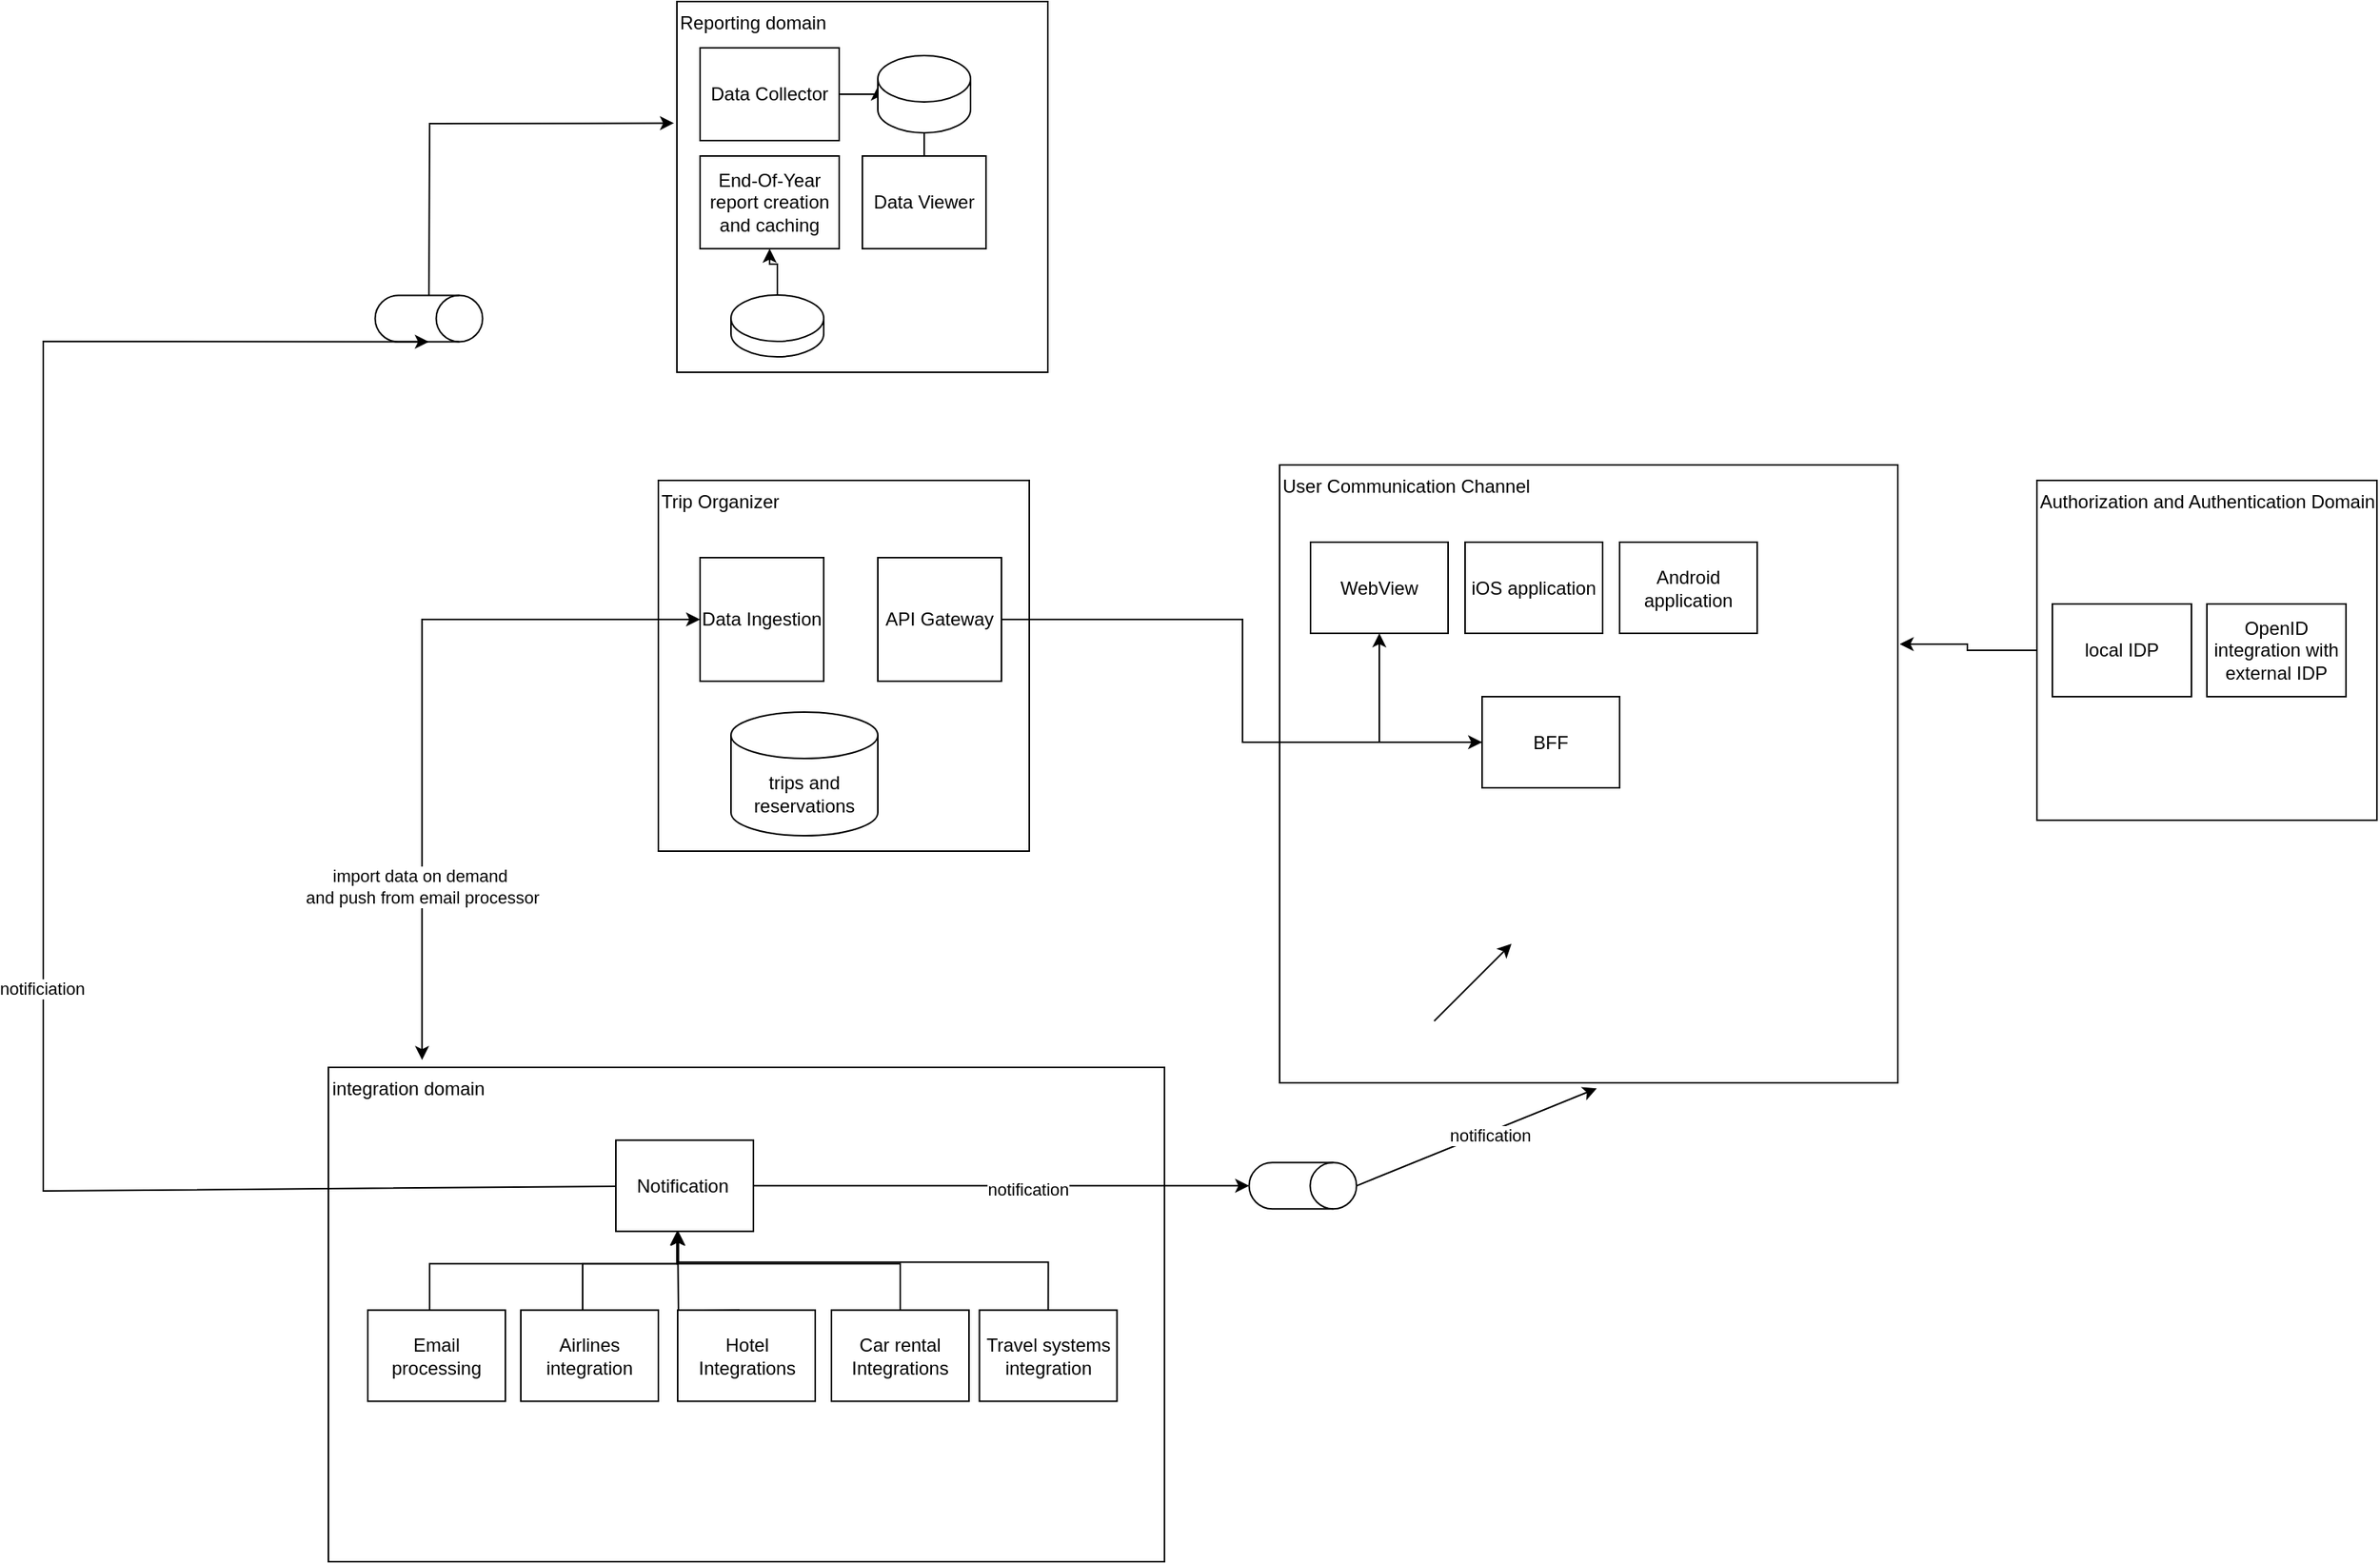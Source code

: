 <mxfile version="21.7.5" type="github">
  <diagram name="Page-1" id="4__O-zO-mo1P6IQbboc_">
    <mxGraphModel dx="2963" dy="1643" grid="1" gridSize="10" guides="1" tooltips="1" connect="1" arrows="1" fold="1" page="1" pageScale="1" pageWidth="850" pageHeight="1100" math="0" shadow="0">
      <root>
        <mxCell id="0" />
        <mxCell id="1" parent="0" />
        <mxCell id="4IMUNL5szZFA0a5O7ddQ-70" style="edgeStyle=orthogonalEdgeStyle;rounded=0;orthogonalLoop=1;jettySize=auto;html=1;exitX=0;exitY=0.5;exitDx=0;exitDy=0;entryX=1.003;entryY=0.29;entryDx=0;entryDy=0;entryPerimeter=0;" edge="1" parent="1" source="4IMUNL5szZFA0a5O7ddQ-2" target="4IMUNL5szZFA0a5O7ddQ-12">
          <mxGeometry relative="1" as="geometry" />
        </mxCell>
        <mxCell id="4IMUNL5szZFA0a5O7ddQ-2" value="Authorization and Authentication Domain" style="whiteSpace=wrap;html=1;aspect=fixed;align=left;verticalAlign=top;" vertex="1" parent="1">
          <mxGeometry x="1640" y="550" width="220" height="220" as="geometry" />
        </mxCell>
        <mxCell id="4IMUNL5szZFA0a5O7ddQ-4" value="Reporting domain" style="whiteSpace=wrap;html=1;aspect=fixed;align=left;verticalAlign=top;" vertex="1" parent="1">
          <mxGeometry x="760" y="240" width="240" height="240" as="geometry" />
        </mxCell>
        <mxCell id="4IMUNL5szZFA0a5O7ddQ-5" value="local IDP" style="rounded=0;whiteSpace=wrap;html=1;" vertex="1" parent="1">
          <mxGeometry x="1650" y="630" width="90" height="60" as="geometry" />
        </mxCell>
        <mxCell id="4IMUNL5szZFA0a5O7ddQ-6" value="OpenID integration with external IDP" style="rounded=0;whiteSpace=wrap;html=1;" vertex="1" parent="1">
          <mxGeometry x="1750" y="630" width="90" height="60" as="geometry" />
        </mxCell>
        <mxCell id="4IMUNL5szZFA0a5O7ddQ-61" style="edgeStyle=orthogonalEdgeStyle;rounded=0;orthogonalLoop=1;jettySize=auto;html=1;exitX=1;exitY=0.5;exitDx=0;exitDy=0;entryX=0;entryY=0;entryDx=0;entryDy=20;entryPerimeter=0;" edge="1" parent="1" source="4IMUNL5szZFA0a5O7ddQ-8" target="4IMUNL5szZFA0a5O7ddQ-59">
          <mxGeometry relative="1" as="geometry" />
        </mxCell>
        <mxCell id="4IMUNL5szZFA0a5O7ddQ-8" value="Data Collector" style="rounded=0;whiteSpace=wrap;html=1;" vertex="1" parent="1">
          <mxGeometry x="775" y="270" width="90" height="60" as="geometry" />
        </mxCell>
        <mxCell id="4IMUNL5szZFA0a5O7ddQ-10" value="" style="endArrow=classic;html=1;rounded=0;entryX=-0.008;entryY=0.328;entryDx=0;entryDy=0;entryPerimeter=0;" edge="1" parent="1" source="4IMUNL5szZFA0a5O7ddQ-32" target="4IMUNL5szZFA0a5O7ddQ-4">
          <mxGeometry width="50" height="50" relative="1" as="geometry">
            <mxPoint x="600" y="610" as="sourcePoint" />
            <mxPoint x="650" y="560" as="targetPoint" />
            <Array as="points">
              <mxPoint x="600" y="319" />
            </Array>
          </mxGeometry>
        </mxCell>
        <mxCell id="4IMUNL5szZFA0a5O7ddQ-11" value="Trip Organizer" style="whiteSpace=wrap;html=1;aspect=fixed;align=left;verticalAlign=top;" vertex="1" parent="1">
          <mxGeometry x="748" y="550" width="240" height="240" as="geometry" />
        </mxCell>
        <mxCell id="4IMUNL5szZFA0a5O7ddQ-12" value="User Communication Channel" style="whiteSpace=wrap;html=1;aspect=fixed;align=left;verticalAlign=top;" vertex="1" parent="1">
          <mxGeometry x="1150" y="540" width="400" height="400" as="geometry" />
        </mxCell>
        <mxCell id="4IMUNL5szZFA0a5O7ddQ-13" value="WebView" style="rounded=0;whiteSpace=wrap;html=1;" vertex="1" parent="1">
          <mxGeometry x="1170" y="590" width="89" height="59" as="geometry" />
        </mxCell>
        <mxCell id="4IMUNL5szZFA0a5O7ddQ-14" value="iOS application" style="rounded=0;whiteSpace=wrap;html=1;" vertex="1" parent="1">
          <mxGeometry x="1270" y="590" width="89" height="59" as="geometry" />
        </mxCell>
        <mxCell id="4IMUNL5szZFA0a5O7ddQ-16" value="Android application" style="rounded=0;whiteSpace=wrap;html=1;" vertex="1" parent="1">
          <mxGeometry x="1370" y="590" width="89" height="59" as="geometry" />
        </mxCell>
        <mxCell id="4IMUNL5szZFA0a5O7ddQ-50" style="edgeStyle=orthogonalEdgeStyle;rounded=0;orthogonalLoop=1;jettySize=auto;html=1;entryX=0.5;entryY=1;entryDx=0;entryDy=0;" edge="1" parent="1" source="4IMUNL5szZFA0a5O7ddQ-28" target="4IMUNL5szZFA0a5O7ddQ-13">
          <mxGeometry relative="1" as="geometry" />
        </mxCell>
        <mxCell id="4IMUNL5szZFA0a5O7ddQ-28" value="BFF" style="rounded=0;whiteSpace=wrap;html=1;" vertex="1" parent="1">
          <mxGeometry x="1281" y="690" width="89" height="59" as="geometry" />
        </mxCell>
        <mxCell id="4IMUNL5szZFA0a5O7ddQ-29" value="" style="shape=cylinder3;whiteSpace=wrap;html=1;boundedLbl=1;backgroundOutline=1;size=15;rotation=90;" vertex="1" parent="1">
          <mxGeometry x="1150" y="971.91" width="30" height="69.5" as="geometry" />
        </mxCell>
        <mxCell id="4IMUNL5szZFA0a5O7ddQ-30" value="" style="endArrow=classic;html=1;rounded=0;exitX=0.5;exitY=0;exitDx=0;exitDy=0;exitPerimeter=0;entryX=0.513;entryY=1.009;entryDx=0;entryDy=0;entryPerimeter=0;" edge="1" parent="1" source="4IMUNL5szZFA0a5O7ddQ-29" target="4IMUNL5szZFA0a5O7ddQ-12">
          <mxGeometry width="50" height="50" relative="1" as="geometry">
            <mxPoint x="1020" y="659" as="sourcePoint" />
            <mxPoint x="1316" y="659" as="targetPoint" />
            <Array as="points" />
          </mxGeometry>
        </mxCell>
        <mxCell id="4IMUNL5szZFA0a5O7ddQ-31" value="notification" style="edgeLabel;html=1;align=center;verticalAlign=middle;resizable=0;points=[];" vertex="1" connectable="0" parent="4IMUNL5szZFA0a5O7ddQ-30">
          <mxGeometry x="0.105" y="-2" relative="1" as="geometry">
            <mxPoint as="offset" />
          </mxGeometry>
        </mxCell>
        <mxCell id="4IMUNL5szZFA0a5O7ddQ-32" value="" style="shape=cylinder3;whiteSpace=wrap;html=1;boundedLbl=1;backgroundOutline=1;size=15;rotation=90;" vertex="1" parent="1">
          <mxGeometry x="584.5" y="410.5" width="30" height="69.5" as="geometry" />
        </mxCell>
        <mxCell id="4IMUNL5szZFA0a5O7ddQ-46" value="trips and reservations" style="shape=cylinder3;whiteSpace=wrap;html=1;boundedLbl=1;backgroundOutline=1;size=15;" vertex="1" parent="1">
          <mxGeometry x="795" y="700" width="95" height="80" as="geometry" />
        </mxCell>
        <mxCell id="4IMUNL5szZFA0a5O7ddQ-49" style="edgeStyle=orthogonalEdgeStyle;rounded=0;orthogonalLoop=1;jettySize=auto;html=1;exitX=1;exitY=0.5;exitDx=0;exitDy=0;entryX=0;entryY=0.5;entryDx=0;entryDy=0;" edge="1" parent="1" source="4IMUNL5szZFA0a5O7ddQ-47" target="4IMUNL5szZFA0a5O7ddQ-28">
          <mxGeometry relative="1" as="geometry">
            <Array as="points">
              <mxPoint x="1126" y="640" />
              <mxPoint x="1126" y="719" />
            </Array>
          </mxGeometry>
        </mxCell>
        <mxCell id="4IMUNL5szZFA0a5O7ddQ-47" value="API Gateway" style="whiteSpace=wrap;html=1;aspect=fixed;" vertex="1" parent="1">
          <mxGeometry x="890" y="600" width="80" height="80" as="geometry" />
        </mxCell>
        <mxCell id="4IMUNL5szZFA0a5O7ddQ-54" style="edgeStyle=orthogonalEdgeStyle;rounded=0;orthogonalLoop=1;jettySize=auto;html=1;exitX=0;exitY=0.5;exitDx=0;exitDy=0;entryX=0.112;entryY=-0.015;entryDx=0;entryDy=0;startArrow=classic;startFill=1;entryPerimeter=0;" edge="1" parent="1" source="4IMUNL5szZFA0a5O7ddQ-51" target="4IMUNL5szZFA0a5O7ddQ-67">
          <mxGeometry relative="1" as="geometry">
            <mxPoint x="598.21" y="907.16" as="targetPoint" />
          </mxGeometry>
        </mxCell>
        <mxCell id="4IMUNL5szZFA0a5O7ddQ-55" value="import data on demand&amp;nbsp;&lt;br&gt;and push from email processor" style="edgeLabel;html=1;align=center;verticalAlign=middle;resizable=0;points=[];" vertex="1" connectable="0" parent="4IMUNL5szZFA0a5O7ddQ-54">
          <mxGeometry x="0.517" relative="1" as="geometry">
            <mxPoint as="offset" />
          </mxGeometry>
        </mxCell>
        <mxCell id="4IMUNL5szZFA0a5O7ddQ-51" value="Data Ingestion" style="whiteSpace=wrap;html=1;aspect=fixed;" vertex="1" parent="1">
          <mxGeometry x="775" y="600" width="80" height="80" as="geometry" />
        </mxCell>
        <mxCell id="4IMUNL5szZFA0a5O7ddQ-57" value="End-Of-Year report creation and caching" style="rounded=0;whiteSpace=wrap;html=1;" vertex="1" parent="1">
          <mxGeometry x="775" y="340" width="90" height="60" as="geometry" />
        </mxCell>
        <mxCell id="4IMUNL5szZFA0a5O7ddQ-62" style="edgeStyle=orthogonalEdgeStyle;rounded=0;orthogonalLoop=1;jettySize=auto;html=1;exitX=0.5;exitY=0;exitDx=0;exitDy=0;exitPerimeter=0;" edge="1" parent="1" source="4IMUNL5szZFA0a5O7ddQ-58" target="4IMUNL5szZFA0a5O7ddQ-57">
          <mxGeometry relative="1" as="geometry" />
        </mxCell>
        <mxCell id="4IMUNL5szZFA0a5O7ddQ-58" value="" style="shape=cylinder3;whiteSpace=wrap;html=1;boundedLbl=1;backgroundOutline=1;size=15;" vertex="1" parent="1">
          <mxGeometry x="795" y="430" width="60" height="40" as="geometry" />
        </mxCell>
        <mxCell id="4IMUNL5szZFA0a5O7ddQ-67" value="integration domain" style="rounded=0;whiteSpace=wrap;html=1;align=left;verticalAlign=top;" vertex="1" parent="1">
          <mxGeometry x="534.5" y="930" width="541" height="320" as="geometry" />
        </mxCell>
        <mxCell id="4IMUNL5szZFA0a5O7ddQ-59" value="" style="shape=cylinder3;whiteSpace=wrap;html=1;boundedLbl=1;backgroundOutline=1;size=15;" vertex="1" parent="1">
          <mxGeometry x="890" y="275" width="60" height="50" as="geometry" />
        </mxCell>
        <mxCell id="4IMUNL5szZFA0a5O7ddQ-65" value="Data Viewer" style="rounded=0;whiteSpace=wrap;html=1;" vertex="1" parent="1">
          <mxGeometry x="880" y="340" width="80" height="60" as="geometry" />
        </mxCell>
        <mxCell id="4IMUNL5szZFA0a5O7ddQ-66" value="" style="endArrow=none;html=1;rounded=0;exitX=0.5;exitY=1;exitDx=0;exitDy=0;exitPerimeter=0;entryX=0.5;entryY=0;entryDx=0;entryDy=0;" edge="1" parent="1" source="4IMUNL5szZFA0a5O7ddQ-59" target="4IMUNL5szZFA0a5O7ddQ-65">
          <mxGeometry width="50" height="50" relative="1" as="geometry">
            <mxPoint x="1070" y="325" as="sourcePoint" />
            <mxPoint x="1120" y="275" as="targetPoint" />
          </mxGeometry>
        </mxCell>
        <mxCell id="4IMUNL5szZFA0a5O7ddQ-9" value="Notification&amp;nbsp;" style="rounded=0;whiteSpace=wrap;html=1;" vertex="1" parent="1">
          <mxGeometry x="720.5" y="977.16" width="89" height="59" as="geometry" />
        </mxCell>
        <mxCell id="4IMUNL5szZFA0a5O7ddQ-36" style="edgeStyle=orthogonalEdgeStyle;rounded=0;orthogonalLoop=1;jettySize=auto;html=1;exitX=0.5;exitY=0;exitDx=0;exitDy=0;entryX=0.5;entryY=1;entryDx=0;entryDy=0;" edge="1" parent="1">
          <mxGeometry relative="1" as="geometry">
            <mxPoint x="600" y="1087.16" as="sourcePoint" />
            <mxPoint x="760.5" y="1036.16" as="targetPoint" />
            <Array as="points">
              <mxPoint x="600" y="1057.16" />
              <mxPoint x="761" y="1057.16" />
            </Array>
          </mxGeometry>
        </mxCell>
        <mxCell id="4IMUNL5szZFA0a5O7ddQ-21" value="Email processing" style="rounded=0;whiteSpace=wrap;html=1;" vertex="1" parent="1">
          <mxGeometry x="560" y="1087.16" width="89" height="59" as="geometry" />
        </mxCell>
        <mxCell id="4IMUNL5szZFA0a5O7ddQ-37" style="edgeStyle=orthogonalEdgeStyle;rounded=0;orthogonalLoop=1;jettySize=auto;html=1;entryX=0.5;entryY=1;entryDx=0;entryDy=0;" edge="1" parent="1">
          <mxGeometry relative="1" as="geometry">
            <mxPoint x="760.5" y="1036.16" as="targetPoint" />
            <mxPoint x="800.5" y="1087.16" as="sourcePoint" />
            <Array as="points" />
          </mxGeometry>
        </mxCell>
        <mxCell id="4IMUNL5szZFA0a5O7ddQ-40" style="edgeStyle=orthogonalEdgeStyle;rounded=0;orthogonalLoop=1;jettySize=auto;html=1;exitX=0.5;exitY=0;exitDx=0;exitDy=0;entryX=0.5;entryY=1;entryDx=0;entryDy=0;" edge="1" parent="1">
          <mxGeometry relative="1" as="geometry">
            <mxPoint x="699.0" y="1087.16" as="sourcePoint" />
            <mxPoint x="760.5" y="1036.16" as="targetPoint" />
            <Array as="points">
              <mxPoint x="699" y="1057.16" />
              <mxPoint x="761" y="1057.16" />
            </Array>
          </mxGeometry>
        </mxCell>
        <mxCell id="4IMUNL5szZFA0a5O7ddQ-24" value="Travel systems integration" style="rounded=0;whiteSpace=wrap;html=1;" vertex="1" parent="1">
          <mxGeometry x="955.75" y="1087.16" width="89" height="59" as="geometry" />
        </mxCell>
        <mxCell id="4IMUNL5szZFA0a5O7ddQ-25" value="Airlines integration" style="rounded=0;whiteSpace=wrap;html=1;" vertex="1" parent="1">
          <mxGeometry x="659" y="1087.16" width="89" height="59" as="geometry" />
        </mxCell>
        <mxCell id="4IMUNL5szZFA0a5O7ddQ-41" value="" style="edgeStyle=orthogonalEdgeStyle;rounded=0;orthogonalLoop=1;jettySize=auto;html=1;exitX=0.5;exitY=0;exitDx=0;exitDy=0;" edge="1" parent="1" source="4IMUNL5szZFA0a5O7ddQ-24">
          <mxGeometry relative="1" as="geometry">
            <mxPoint x="760.5" y="1036.16" as="targetPoint" />
            <mxPoint x="1000.75" y="1076.16" as="sourcePoint" />
            <Array as="points">
              <mxPoint x="1000" y="1056.16" />
              <mxPoint x="761" y="1056.16" />
              <mxPoint x="761" y="1036.16" />
            </Array>
          </mxGeometry>
        </mxCell>
        <mxCell id="4IMUNL5szZFA0a5O7ddQ-27" value="Car rental Integrations" style="rounded=0;whiteSpace=wrap;html=1;" vertex="1" parent="1">
          <mxGeometry x="860" y="1087.16" width="89" height="59" as="geometry" />
        </mxCell>
        <mxCell id="4IMUNL5szZFA0a5O7ddQ-42" value="" style="edgeStyle=orthogonalEdgeStyle;rounded=0;orthogonalLoop=1;jettySize=auto;html=1;exitX=0.5;exitY=0;exitDx=0;exitDy=0;" edge="1" parent="1" source="4IMUNL5szZFA0a5O7ddQ-27" target="4IMUNL5szZFA0a5O7ddQ-9">
          <mxGeometry relative="1" as="geometry">
            <mxPoint x="765" y="1036.16" as="targetPoint" />
            <mxPoint x="820" y="1117.16" as="sourcePoint" />
            <Array as="points">
              <mxPoint x="905" y="1057.16" />
              <mxPoint x="760" y="1057.16" />
            </Array>
          </mxGeometry>
        </mxCell>
        <mxCell id="4IMUNL5szZFA0a5O7ddQ-26" value="Hotel Integrations" style="rounded=0;whiteSpace=wrap;html=1;" vertex="1" parent="1">
          <mxGeometry x="760.5" y="1087.16" width="89" height="59" as="geometry" />
        </mxCell>
        <mxCell id="4IMUNL5szZFA0a5O7ddQ-18" value="" style="endArrow=classic;html=1;rounded=0;exitX=1;exitY=0.5;exitDx=0;exitDy=0;entryX=0.5;entryY=1;entryDx=0;entryDy=0;entryPerimeter=0;" edge="1" parent="1" source="4IMUNL5szZFA0a5O7ddQ-9" target="4IMUNL5szZFA0a5O7ddQ-29">
          <mxGeometry width="50" height="50" relative="1" as="geometry">
            <mxPoint x="704" y="1007.16" as="sourcePoint" />
            <mxPoint x="1000" y="1007.16" as="targetPoint" />
            <Array as="points" />
          </mxGeometry>
        </mxCell>
        <mxCell id="4IMUNL5szZFA0a5O7ddQ-20" value="notification" style="edgeLabel;html=1;align=center;verticalAlign=middle;resizable=0;points=[];" vertex="1" connectable="0" parent="4IMUNL5szZFA0a5O7ddQ-18">
          <mxGeometry x="0.105" y="-2" relative="1" as="geometry">
            <mxPoint as="offset" />
          </mxGeometry>
        </mxCell>
        <mxCell id="4IMUNL5szZFA0a5O7ddQ-33" value="" style="endArrow=classic;html=1;rounded=0;entryX=1;entryY=0.5;entryDx=0;entryDy=0;entryPerimeter=0;" edge="1" parent="1" source="4IMUNL5szZFA0a5O7ddQ-9" target="4IMUNL5szZFA0a5O7ddQ-32">
          <mxGeometry width="50" height="50" relative="1" as="geometry">
            <mxPoint x="600" y="630" as="sourcePoint" />
            <mxPoint x="758" y="319" as="targetPoint" />
            <Array as="points">
              <mxPoint x="350" y="1010" />
              <mxPoint x="350" y="460" />
            </Array>
          </mxGeometry>
        </mxCell>
        <mxCell id="4IMUNL5szZFA0a5O7ddQ-34" value="notificiation" style="edgeLabel;html=1;align=center;verticalAlign=middle;resizable=0;points=[];" vertex="1" connectable="0" parent="4IMUNL5szZFA0a5O7ddQ-33">
          <mxGeometry x="-0.142" y="1" relative="1" as="geometry">
            <mxPoint as="offset" />
          </mxGeometry>
        </mxCell>
        <mxCell id="4IMUNL5szZFA0a5O7ddQ-68" value="" style="endArrow=classic;html=1;rounded=0;" edge="1" parent="1">
          <mxGeometry width="50" height="50" relative="1" as="geometry">
            <mxPoint x="1250" y="900" as="sourcePoint" />
            <mxPoint x="1300" y="850" as="targetPoint" />
          </mxGeometry>
        </mxCell>
      </root>
    </mxGraphModel>
  </diagram>
</mxfile>
